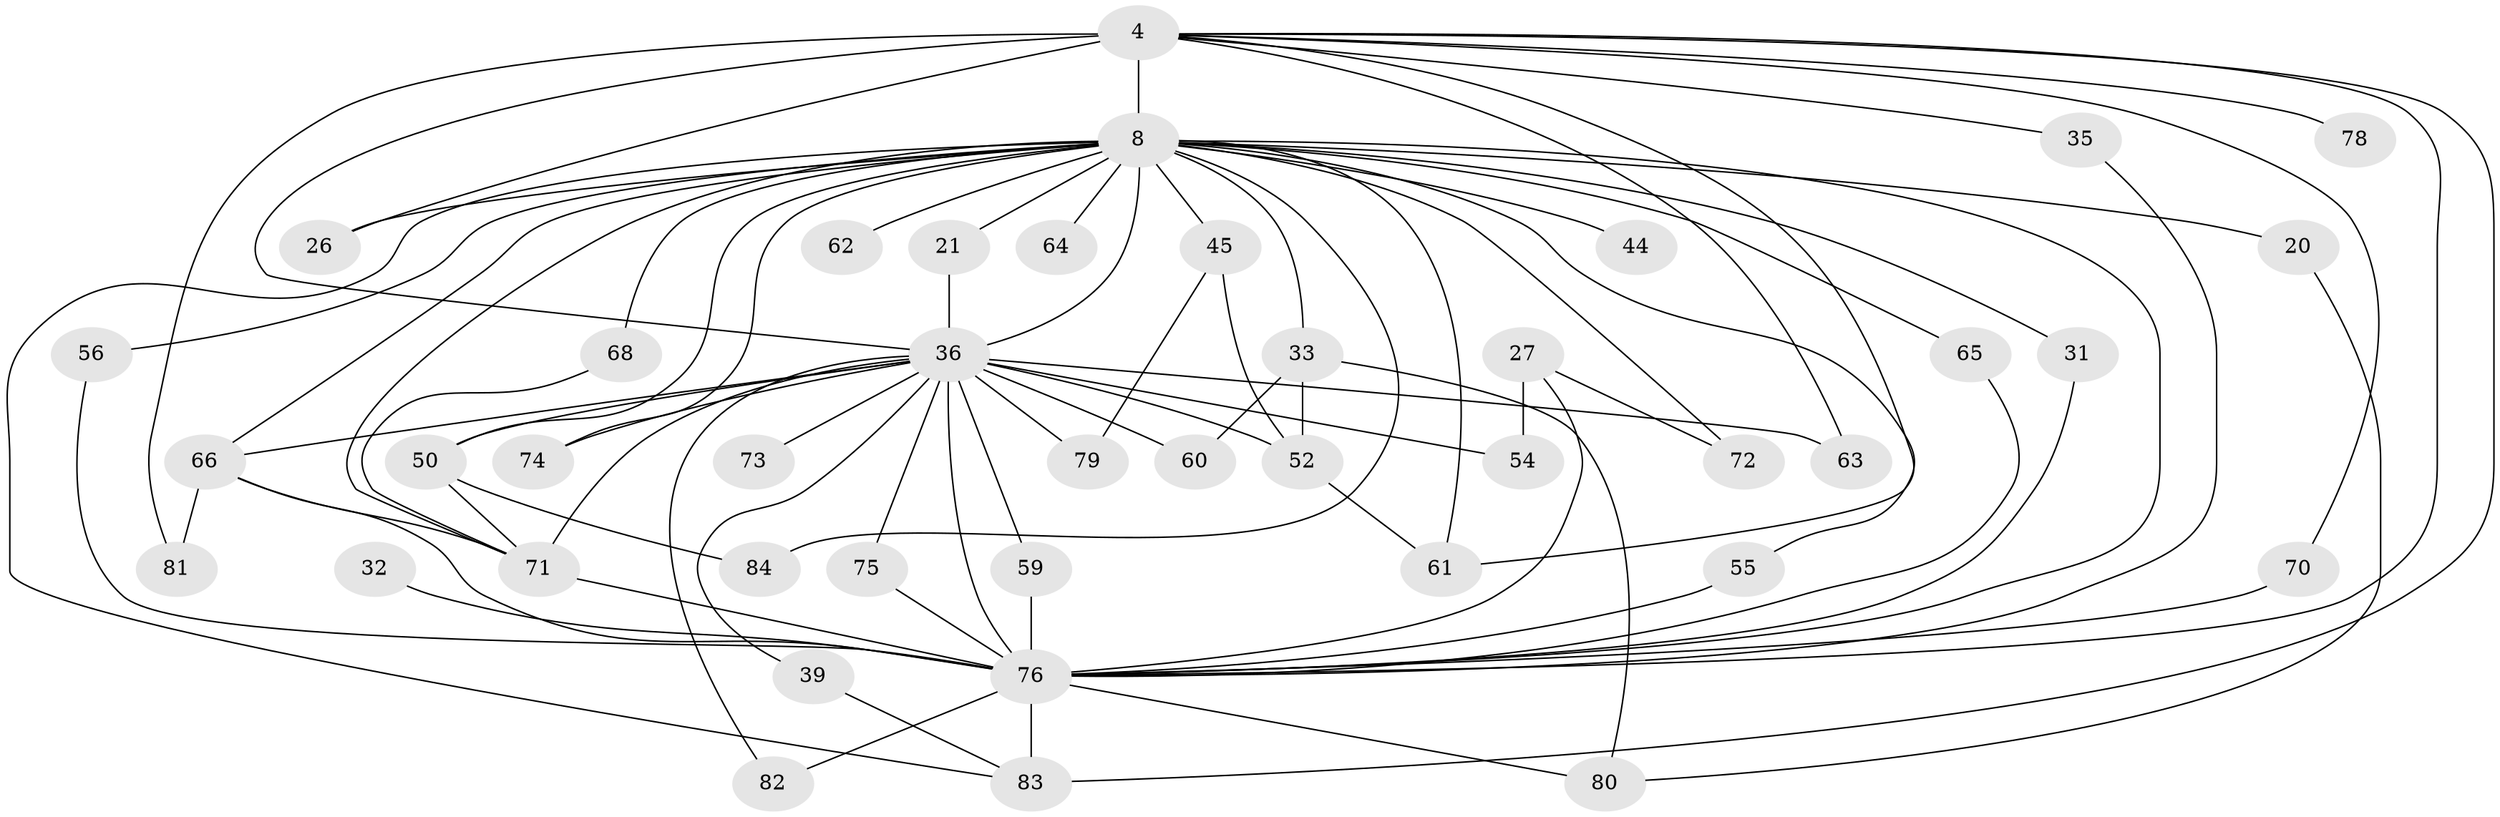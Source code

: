 // original degree distribution, {15: 0.05952380952380952, 12: 0.011904761904761904, 22: 0.011904761904761904, 26: 0.011904761904761904, 28: 0.011904761904761904, 24: 0.011904761904761904, 10: 0.011904761904761904, 3: 0.20238095238095238, 5: 0.047619047619047616, 4: 0.08333333333333333, 2: 0.5357142857142857}
// Generated by graph-tools (version 1.1) at 2025/43/03/09/25 04:43:50]
// undirected, 42 vertices, 80 edges
graph export_dot {
graph [start="1"]
  node [color=gray90,style=filled];
  4 [super="+1"];
  8 [super="+7"];
  20;
  21;
  26;
  27;
  31;
  32;
  33 [super="+13"];
  35;
  36 [super="+16+23+9"];
  39;
  44;
  45 [super="+19"];
  50 [super="+42+17+29"];
  52 [super="+48"];
  54;
  55 [super="+18"];
  56;
  59 [super="+14+57"];
  60;
  61 [super="+58"];
  62;
  63;
  64;
  65;
  66 [super="+30+41+53"];
  68;
  70 [super="+67"];
  71 [super="+11+43+49+25+40+69"];
  72;
  73;
  74;
  75;
  76 [super="+46+10"];
  78;
  79 [super="+51"];
  80 [super="+38"];
  81;
  82;
  83 [super="+34+77"];
  84;
  4 -- 8 [weight=4];
  4 -- 35;
  4 -- 78 [weight=2];
  4 -- 81;
  4 -- 26;
  4 -- 63;
  4 -- 70;
  4 -- 36 [weight=8];
  4 -- 83;
  4 -- 76 [weight=4];
  4 -- 61;
  8 -- 20 [weight=2];
  8 -- 31;
  8 -- 44 [weight=2];
  8 -- 45 [weight=3];
  8 -- 56;
  8 -- 62 [weight=2];
  8 -- 64 [weight=2];
  8 -- 65;
  8 -- 68;
  8 -- 72;
  8 -- 74;
  8 -- 21;
  8 -- 84;
  8 -- 26;
  8 -- 33 [weight=3];
  8 -- 55;
  8 -- 36 [weight=10];
  8 -- 71;
  8 -- 66 [weight=4];
  8 -- 50 [weight=2];
  8 -- 76 [weight=5];
  8 -- 61;
  8 -- 83;
  20 -- 80;
  21 -- 36;
  27 -- 54;
  27 -- 72;
  27 -- 76 [weight=2];
  31 -- 76;
  32 -- 76;
  33 -- 52 [weight=2];
  33 -- 60;
  33 -- 80;
  35 -- 76;
  36 -- 73 [weight=2];
  36 -- 74;
  36 -- 75;
  36 -- 76 [weight=10];
  36 -- 79;
  36 -- 82;
  36 -- 39;
  36 -- 54;
  36 -- 59;
  36 -- 60;
  36 -- 63;
  36 -- 71 [weight=5];
  36 -- 52;
  36 -- 66;
  36 -- 50 [weight=2];
  39 -- 83;
  45 -- 79 [weight=2];
  45 -- 52;
  50 -- 71;
  50 -- 84;
  52 -- 61;
  55 -- 76 [weight=2];
  56 -- 76;
  59 -- 76 [weight=2];
  65 -- 76;
  66 -- 81;
  66 -- 71;
  66 -- 76;
  68 -- 71;
  70 -- 76 [weight=2];
  71 -- 76 [weight=3];
  75 -- 76;
  76 -- 80;
  76 -- 82;
  76 -- 83 [weight=3];
}
